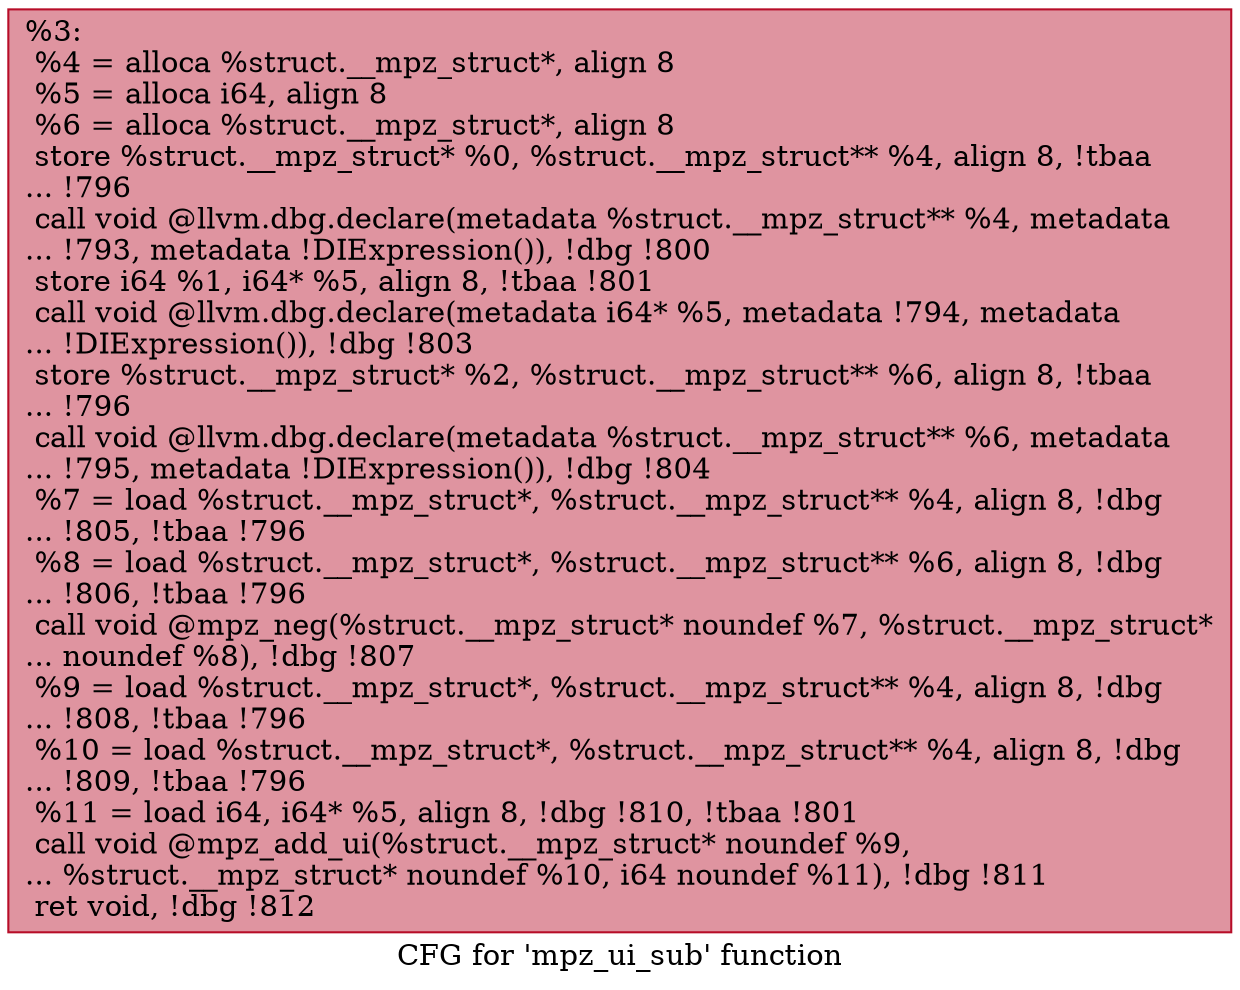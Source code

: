 digraph "CFG for 'mpz_ui_sub' function" {
	label="CFG for 'mpz_ui_sub' function";

	Node0x26a3da0 [shape=record,color="#b70d28ff", style=filled, fillcolor="#b70d2870",label="{%3:\l  %4 = alloca %struct.__mpz_struct*, align 8\l  %5 = alloca i64, align 8\l  %6 = alloca %struct.__mpz_struct*, align 8\l  store %struct.__mpz_struct* %0, %struct.__mpz_struct** %4, align 8, !tbaa\l... !796\l  call void @llvm.dbg.declare(metadata %struct.__mpz_struct** %4, metadata\l... !793, metadata !DIExpression()), !dbg !800\l  store i64 %1, i64* %5, align 8, !tbaa !801\l  call void @llvm.dbg.declare(metadata i64* %5, metadata !794, metadata\l... !DIExpression()), !dbg !803\l  store %struct.__mpz_struct* %2, %struct.__mpz_struct** %6, align 8, !tbaa\l... !796\l  call void @llvm.dbg.declare(metadata %struct.__mpz_struct** %6, metadata\l... !795, metadata !DIExpression()), !dbg !804\l  %7 = load %struct.__mpz_struct*, %struct.__mpz_struct** %4, align 8, !dbg\l... !805, !tbaa !796\l  %8 = load %struct.__mpz_struct*, %struct.__mpz_struct** %6, align 8, !dbg\l... !806, !tbaa !796\l  call void @mpz_neg(%struct.__mpz_struct* noundef %7, %struct.__mpz_struct*\l... noundef %8), !dbg !807\l  %9 = load %struct.__mpz_struct*, %struct.__mpz_struct** %4, align 8, !dbg\l... !808, !tbaa !796\l  %10 = load %struct.__mpz_struct*, %struct.__mpz_struct** %4, align 8, !dbg\l... !809, !tbaa !796\l  %11 = load i64, i64* %5, align 8, !dbg !810, !tbaa !801\l  call void @mpz_add_ui(%struct.__mpz_struct* noundef %9,\l... %struct.__mpz_struct* noundef %10, i64 noundef %11), !dbg !811\l  ret void, !dbg !812\l}"];
}
